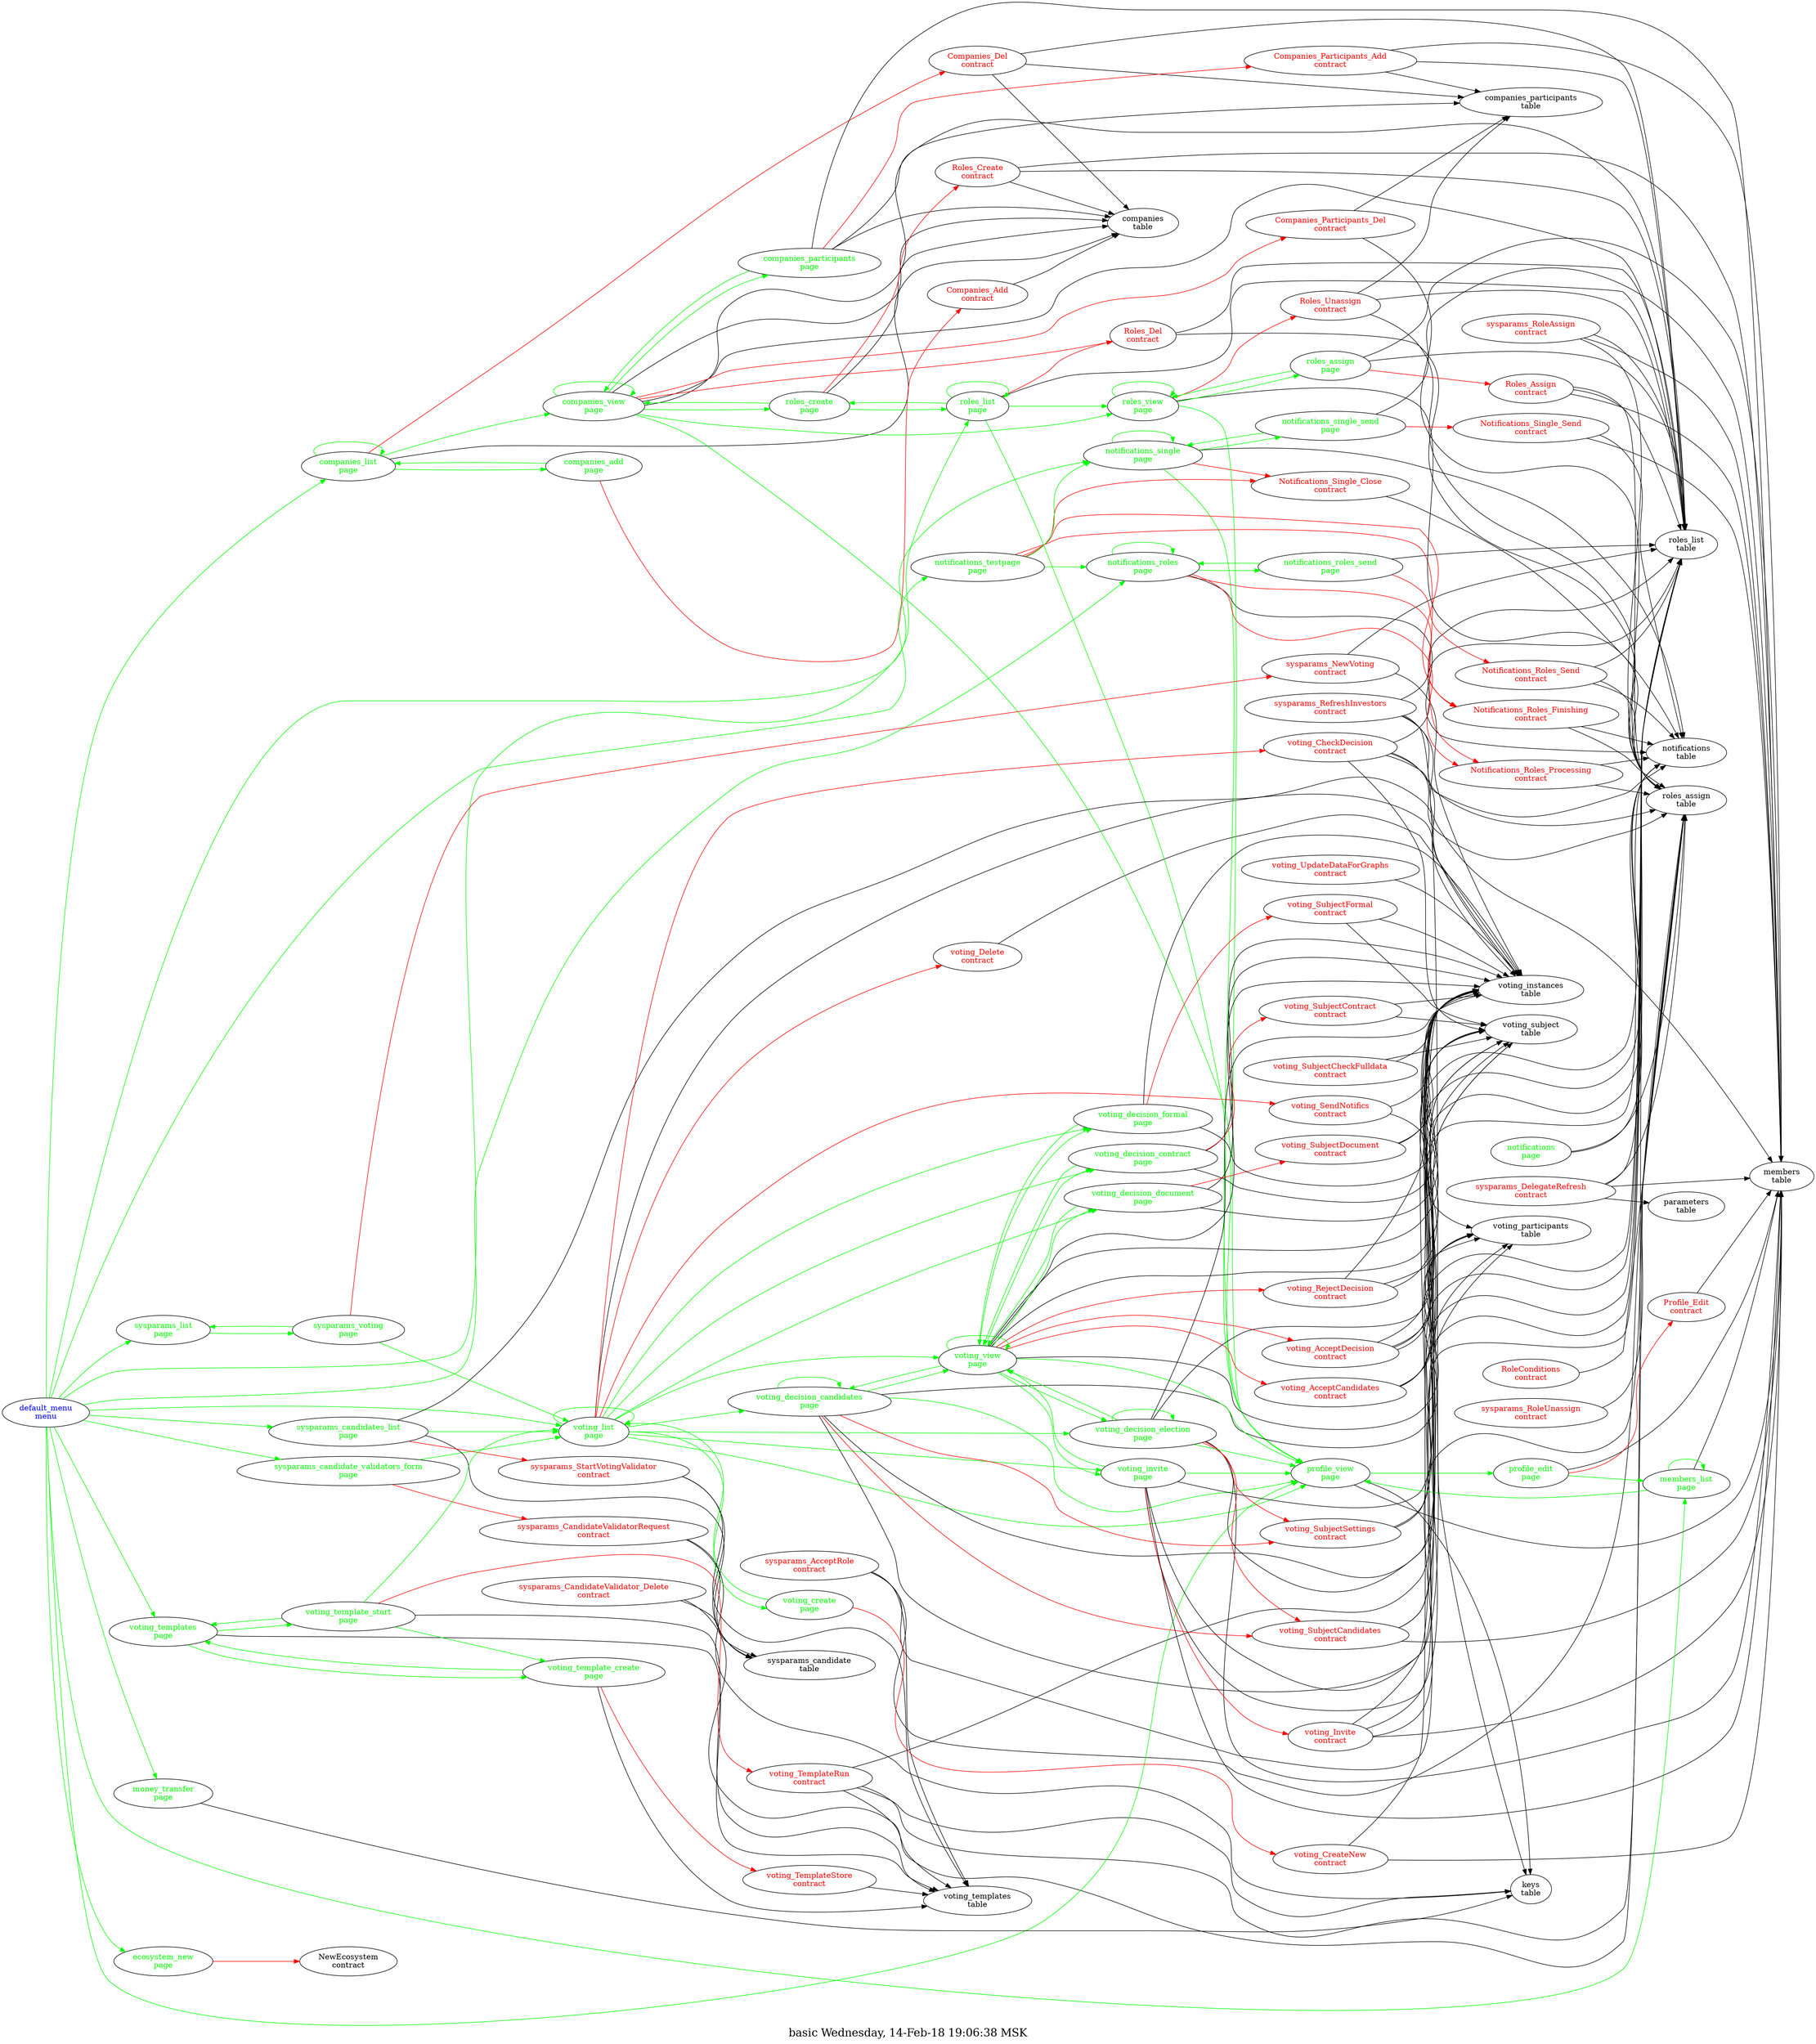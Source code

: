 digraph G {
fontsize="20.0";
label="basic Wednesday, 14-Feb-18 19:06:38 MSK";
rankdir=LR;
"Companies_Add\ncontract" -> "companies\ntable"
"Companies_Add\ncontract" [fontcolor=red, group=contracts];
"Companies_Del\ncontract" -> "roles_list\ntable"
"Companies_Del\ncontract" -> "companies_participants\ntable"
"Companies_Del\ncontract" -> "companies\ntable"
"Companies_Del\ncontract" [fontcolor=red, group=contracts];
"Companies_Participants_Add\ncontract" -> "members\ntable"
"Companies_Participants_Add\ncontract" -> "roles_list\ntable"
"Companies_Participants_Add\ncontract" -> "companies_participants\ntable"
"Companies_Participants_Add\ncontract" [fontcolor=red, group=contracts];
"Companies_Participants_Del\ncontract" -> "companies_participants\ntable"
"Companies_Participants_Del\ncontract" -> "roles_assign\ntable"
"Companies_Participants_Del\ncontract" [fontcolor=red, group=contracts];
"Notifications_Roles_Finishing\ncontract" -> "notifications\ntable"
"Notifications_Roles_Finishing\ncontract" -> "roles_assign\ntable"
"Notifications_Roles_Finishing\ncontract" [fontcolor=red, group=contracts];
"Notifications_Roles_Processing\ncontract" -> "notifications\ntable"
"Notifications_Roles_Processing\ncontract" -> "roles_assign\ntable"
"Notifications_Roles_Processing\ncontract" [fontcolor=red, group=contracts];
"Notifications_Roles_Send\ncontract" -> "roles_assign\ntable"
"Notifications_Roles_Send\ncontract" -> "roles_list\ntable"
"Notifications_Roles_Send\ncontract" -> "notifications\ntable"
"Notifications_Roles_Send\ncontract" [fontcolor=red, group=contracts];
"Notifications_Single_Close\ncontract" -> "notifications\ntable"
"Notifications_Single_Close\ncontract" [fontcolor=red, group=contracts];
"Notifications_Single_Send\ncontract" -> "members\ntable"
"Notifications_Single_Send\ncontract" -> "notifications\ntable"
"Notifications_Single_Send\ncontract" [fontcolor=red, group=contracts];
"Profile_Edit\ncontract" -> "members\ntable"
"Profile_Edit\ncontract" [fontcolor=red, group=contracts];
"RoleConditions\ncontract" -> "roles_assign\ntable"
"RoleConditions\ncontract" [fontcolor=red, group=contracts];
"Roles_Assign\ncontract" -> "roles_list\ntable"
"Roles_Assign\ncontract" -> "members\ntable"
"Roles_Assign\ncontract" -> "roles_assign\ntable"
"Roles_Assign\ncontract" [fontcolor=red, group=contracts];
"Roles_Create\ncontract" -> "companies\ntable"
"Roles_Create\ncontract" -> "members\ntable"
"Roles_Create\ncontract" -> "roles_list\ntable"
"Roles_Create\ncontract" [fontcolor=red, group=contracts];
"Roles_Del\ncontract" -> "roles_list\ntable"
"Roles_Del\ncontract" -> "roles_assign\ntable"
"Roles_Del\ncontract" [fontcolor=red, group=contracts];
"Roles_Unassign\ncontract" -> "roles_assign\ntable"
"Roles_Unassign\ncontract" -> "roles_list\ntable"
"Roles_Unassign\ncontract" -> "companies_participants\ntable"
"Roles_Unassign\ncontract" [fontcolor=red, group=contracts];
"sysparams_AcceptRole\ncontract" -> "voting_templates\ntable"
"sysparams_AcceptRole\ncontract" -> "roles_list\ntable"
"sysparams_AcceptRole\ncontract" -> "roles_assign\ntable"
"sysparams_AcceptRole\ncontract" [fontcolor=red, group=contracts];
"sysparams_CandidateValidatorRequest\ncontract" -> "keys\ntable"
"sysparams_CandidateValidatorRequest\ncontract" -> "sysparams_candidate\ntable"
"sysparams_CandidateValidatorRequest\ncontract" [fontcolor=red, group=contracts];
"sysparams_CandidateValidator_Delete\ncontract" -> "sysparams_candidate\ntable"
"sysparams_CandidateValidator_Delete\ncontract" -> "roles_assign\ntable"
"sysparams_CandidateValidator_Delete\ncontract" [fontcolor=red, group=contracts];
"sysparams_DelegateRefresh\ncontract" -> "roles_list\ntable"
"sysparams_DelegateRefresh\ncontract" -> "parameters\ntable"
"sysparams_DelegateRefresh\ncontract" -> "roles_assign\ntable"
"sysparams_DelegateRefresh\ncontract" -> "members\ntable"
"sysparams_DelegateRefresh\ncontract" [fontcolor=red, group=contracts];
"sysparams_NewVoting\ncontract" -> "voting_instances\ntable"
"sysparams_NewVoting\ncontract" -> "roles_list\ntable"
"sysparams_NewVoting\ncontract" [fontcolor=red, group=contracts];
"sysparams_RefreshInvestors\ncontract" -> "roles_list\ntable"
"sysparams_RefreshInvestors\ncontract" -> "roles_assign\ntable"
"sysparams_RefreshInvestors\ncontract" -> "members\ntable"
"sysparams_RefreshInvestors\ncontract" -> "keys\ntable"
"sysparams_RefreshInvestors\ncontract" [fontcolor=red, group=contracts];
"sysparams_RoleAssign\ncontract" -> "roles_list\ntable"
"sysparams_RoleAssign\ncontract" -> "members\ntable"
"sysparams_RoleAssign\ncontract" -> "roles_assign\ntable"
"sysparams_RoleAssign\ncontract" [fontcolor=red, group=contracts];
"sysparams_RoleUnassign\ncontract" -> "roles_assign\ntable"
"sysparams_RoleUnassign\ncontract" [fontcolor=red, group=contracts];
"sysparams_StartVotingValidator\ncontract" -> "voting_templates\ntable"
"sysparams_StartVotingValidator\ncontract" -> "sysparams_candidate\ntable"
"sysparams_StartVotingValidator\ncontract" [fontcolor=red, group=contracts];
"voting_AcceptCandidates\ncontract" -> "voting_instances\ntable"
"voting_AcceptCandidates\ncontract" -> "voting_subject\ntable"
"voting_AcceptCandidates\ncontract" -> "voting_participants\ntable"
"voting_AcceptCandidates\ncontract" -> "notifications\ntable"
"voting_AcceptCandidates\ncontract" [fontcolor=red, group=contracts];
"voting_AcceptDecision\ncontract" -> "voting_instances\ntable"
"voting_AcceptDecision\ncontract" -> "voting_subject\ntable"
"voting_AcceptDecision\ncontract" -> "voting_participants\ntable"
"voting_AcceptDecision\ncontract" -> "notifications\ntable"
"voting_AcceptDecision\ncontract" [fontcolor=red, group=contracts];
"voting_CheckDecision\ncontract" -> "voting_instances\ntable"
"voting_CheckDecision\ncontract" -> "voting_subject\ntable"
"voting_CheckDecision\ncontract" -> "notifications\ntable"
"voting_CheckDecision\ncontract" -> "roles_list\ntable"
"voting_CheckDecision\ncontract" -> "roles_assign\ntable"
"voting_CheckDecision\ncontract" [fontcolor=red, group=contracts];
"voting_CreateNew\ncontract" -> "members\ntable"
"voting_CreateNew\ncontract" -> "voting_instances\ntable"
"voting_CreateNew\ncontract" [fontcolor=red, group=contracts];
"voting_Delete\ncontract" -> "voting_instances\ntable"
"voting_Delete\ncontract" [fontcolor=red, group=contracts];
"voting_Invite\ncontract" -> "voting_instances\ntable"
"voting_Invite\ncontract" -> "voting_participants\ntable"
"voting_Invite\ncontract" -> "members\ntable"
"voting_Invite\ncontract" -> "roles_assign\ntable"
"voting_Invite\ncontract" [fontcolor=red, group=contracts];
"voting_RejectDecision\ncontract" -> "voting_instances\ntable"
"voting_RejectDecision\ncontract" -> "voting_participants\ntable"
"voting_RejectDecision\ncontract" -> "notifications\ntable"
"voting_RejectDecision\ncontract" [fontcolor=red, group=contracts];
"voting_SendNotifics\ncontract" -> "voting_instances\ntable"
"voting_SendNotifics\ncontract" -> "voting_participants\ntable"
"voting_SendNotifics\ncontract" [fontcolor=red, group=contracts];
"voting_SubjectCandidates\ncontract" -> "voting_instances\ntable"
"voting_SubjectCandidates\ncontract" -> "voting_subject\ntable"
"voting_SubjectCandidates\ncontract" -> "members\ntable"
"voting_SubjectCandidates\ncontract" [fontcolor=red, group=contracts];
"voting_SubjectCheckFulldata\ncontract" -> "voting_instances\ntable"
"voting_SubjectCheckFulldata\ncontract" -> "voting_subject\ntable"
"voting_SubjectCheckFulldata\ncontract" [fontcolor=red, group=contracts];
"voting_SubjectContract\ncontract" -> "voting_instances\ntable"
"voting_SubjectContract\ncontract" -> "voting_subject\ntable"
"voting_SubjectContract\ncontract" [fontcolor=red, group=contracts];
"voting_SubjectDocument\ncontract" -> "voting_instances\ntable"
"voting_SubjectDocument\ncontract" -> "voting_subject\ntable"
"voting_SubjectDocument\ncontract" [fontcolor=red, group=contracts];
"voting_SubjectFormal\ncontract" -> "voting_instances\ntable"
"voting_SubjectFormal\ncontract" -> "voting_subject\ntable"
"voting_SubjectFormal\ncontract" [fontcolor=red, group=contracts];
"voting_SubjectSettings\ncontract" -> "voting_instances\ntable"
"voting_SubjectSettings\ncontract" -> "roles_list\ntable"
"voting_SubjectSettings\ncontract" [fontcolor=red, group=contracts];
"voting_TemplateRun\ncontract" -> "voting_templates\ntable"
"voting_TemplateRun\ncontract" -> "keys\ntable"
"voting_TemplateRun\ncontract" -> "voting_instances\ntable"
"voting_TemplateRun\ncontract" -> "roles_list\ntable"
"voting_TemplateRun\ncontract" [fontcolor=red, group=contracts];
"voting_TemplateStore\ncontract" -> "voting_templates\ntable"
"voting_TemplateStore\ncontract" [fontcolor=red, group=contracts];
"voting_UpdateDataForGraphs\ncontract" -> "voting_instances\ntable"
"voting_UpdateDataForGraphs\ncontract" [fontcolor=red, group=contracts];
"default_menu\nmenu" -> "profile_view\npage"  [ color=green ]
"default_menu\nmenu" -> "members_list\npage"  [ color=green ]
"default_menu\nmenu" -> "companies_list\npage"  [ color=green ]
"default_menu\nmenu" -> "roles_list\npage"  [ color=green ]
"default_menu\nmenu" -> "notifications_single\npage"  [ color=green ]
"default_menu\nmenu" -> "notifications_roles\npage"  [ color=green ]
"default_menu\nmenu" -> "notifications_testpage\npage"  [ color=green ]
"default_menu\nmenu" -> "voting_list\npage"  [ color=green ]
"default_menu\nmenu" -> "voting_templates\npage"  [ color=green ]
"default_menu\nmenu" -> "sysparams_candidate_validators_form\npage"  [ color=green ]
"default_menu\nmenu" -> "sysparams_candidates_list\npage"  [ color=green ]
"default_menu\nmenu" -> "money_transfer\npage"  [ color=green ]
"default_menu\nmenu" -> "ecosystem_new\npage"  [ color=green ]
"default_menu\nmenu" -> "sysparams_list\npage"  [ color=green ]
"default_menu\nmenu" [fontcolor=blue, group=menus];
"companies_add\npage" -> "Companies_Add\ncontract"  [ color=red ]
"companies_add\npage" -> "companies_list\npage"  [ color=green ]
"companies_add\npage" [fontcolor=green, group=pages];
"companies_list\npage" -> "Companies_Del\ncontract"  [ color=red ]
"companies_list\npage" -> "companies\ntable"
"companies_list\npage" -> "companies_view\npage"  [ color=green ]
"companies_list\npage" -> "companies_list\npage"  [ color=green ]
"companies_list\npage" -> "companies_add\npage"  [ color=green ]
"companies_list\npage" [fontcolor=green, group=pages];
"companies_participants\npage" -> "Companies_Participants_Add\ncontract"  [ color=red ]
"companies_participants\npage" -> "companies\ntable"
"companies_participants\npage" -> "members\ntable"
"companies_participants\npage" -> "roles_list\ntable"
"companies_participants\npage" -> "companies_view\npage"  [ color=green ]
"companies_participants\npage" [fontcolor=green, group=pages];
"companies_view\npage" -> "Roles_Del\ncontract"  [ color=red ]
"companies_view\npage" -> "Companies_Participants_Del\ncontract"  [ color=red ]
"companies_view\npage" -> "companies\ntable"
"companies_view\npage" -> "roles_list\ntable"
"companies_view\npage" -> "companies_participants\ntable"
"companies_view\npage" -> "roles_view\npage"  [ color=green ]
"companies_view\npage" -> "companies_view\npage"  [ color=green ]
"companies_view\npage" -> "roles_create\npage"  [ color=green ]
"companies_view\npage" -> "profile_view\npage"  [ color=green ]
"companies_view\npage" -> "companies_participants\npage"  [ color=green ]
"companies_view\npage" [fontcolor=green, group=pages];
"ecosystem_new\npage" -> "NewEcosystem\ncontract"  [ color=red ]
"ecosystem_new\npage" [fontcolor=green, group=pages];
"members_list\npage" -> "members\ntable"
"members_list\npage" -> "profile_view\npage"  [ color=green ]
"members_list\npage" -> "members_list\npage"  [ color=green ]
"members_list\npage" [fontcolor=green, group=pages];
"money_transfer\npage" -> "keys\ntable"
"money_transfer\npage" [fontcolor=green, group=pages];
"notifications\npage" -> "notifications\ntable"
"notifications\npage" -> "roles_assign\ntable"
"notifications\npage" [fontcolor=green, group=pages];
"notifications_roles\npage" -> "Notifications_Roles_Processing\ncontract"  [ color=red ]
"notifications_roles\npage" -> "Notifications_Roles_Finishing\ncontract"  [ color=red ]
"notifications_roles\npage" -> "notifications\ntable"
"notifications_roles\npage" -> "notifications_roles\npage"  [ color=green ]
"notifications_roles\npage" -> "notifications_roles_send\npage"  [ color=green ]
"notifications_roles\npage" [fontcolor=green, group=pages];
"notifications_roles_send\npage" -> "Notifications_Roles_Send\ncontract"  [ color=red ]
"notifications_roles_send\npage" -> "roles_list\ntable"
"notifications_roles_send\npage" -> "notifications_roles\npage"  [ color=green ]
"notifications_roles_send\npage" [fontcolor=green, group=pages];
"notifications_single\npage" -> "Notifications_Single_Close\ncontract"  [ color=red ]
"notifications_single\npage" -> "notifications\ntable"
"notifications_single\npage" -> "profile_view\npage"  [ color=green ]
"notifications_single\npage" -> "notifications_single\npage"  [ color=green ]
"notifications_single\npage" -> "notifications_single_send\npage"  [ color=green ]
"notifications_single\npage" [fontcolor=green, group=pages];
"notifications_single_send\npage" -> "Notifications_Single_Send\ncontract"  [ color=red ]
"notifications_single_send\npage" -> "members\ntable"
"notifications_single_send\npage" -> "notifications_single\npage"  [ color=green ]
"notifications_single_send\npage" [fontcolor=green, group=pages];
"notifications_testpage\npage" -> "Notifications_Single_Close\ncontract"  [ color=red ]
"notifications_testpage\npage" -> "Notifications_Roles_Processing\ncontract"  [ color=red ]
"notifications_testpage\npage" -> "Notifications_Roles_Finishing\ncontract"  [ color=red ]
"notifications_testpage\npage" -> "notifications_single\npage"  [ color=green ]
"notifications_testpage\npage" -> "notifications_roles\npage"  [ color=green ]
"notifications_testpage\npage" [fontcolor=green, group=pages];
"profile_edit\npage" -> "Profile_Edit\ncontract"  [ color=red ]
"profile_edit\npage" -> "members\ntable"
"profile_edit\npage" -> "members_list\npage"  [ color=green ]
"profile_edit\npage" [fontcolor=green, group=pages];
"profile_view\npage" -> "members\ntable"
"profile_view\npage" -> "keys\ntable"
"profile_view\npage" -> "profile_edit\npage"  [ color=green ]
"profile_view\npage" [fontcolor=green, group=pages];
"roles_assign\npage" -> "Roles_Assign\ncontract"  [ color=red ]
"roles_assign\npage" -> "roles_list\ntable"
"roles_assign\npage" -> "members\ntable"
"roles_assign\npage" -> "roles_view\npage"  [ color=green ]
"roles_assign\npage" [fontcolor=green, group=pages];
"roles_create\npage" -> "Roles_Create\ncontract"  [ color=red ]
"roles_create\npage" -> "companies\ntable"
"roles_create\npage" -> "companies_view\npage"  [ color=green ]
"roles_create\npage" -> "roles_list\npage"  [ color=green ]
"roles_create\npage" [fontcolor=green, group=pages];
"roles_list\npage" -> "Roles_Del\ncontract"  [ color=red ]
"roles_list\npage" -> "roles_list\ntable"
"roles_list\npage" -> "profile_view\npage"  [ color=green ]
"roles_list\npage" -> "roles_view\npage"  [ color=green ]
"roles_list\npage" -> "roles_list\npage"  [ color=green ]
"roles_list\npage" -> "roles_create\npage"  [ color=green ]
"roles_list\npage" [fontcolor=green, group=pages];
"roles_view\npage" -> "Roles_Unassign\ncontract"  [ color=red ]
"roles_view\npage" -> "roles_assign\ntable"
"roles_view\npage" -> "profile_view\npage"  [ color=green ]
"roles_view\npage" -> "roles_view\npage"  [ color=green ]
"roles_view\npage" -> "roles_assign\npage"  [ color=green ]
"roles_view\npage" [fontcolor=green, group=pages];
"sysparams_candidate_validators_form\npage" -> "sysparams_CandidateValidatorRequest\ncontract"  [ color=red ]
"sysparams_candidate_validators_form\npage" -> "voting_list\npage"  [ color=green ]
"sysparams_candidate_validators_form\npage" [fontcolor=green, group=pages];
"sysparams_candidates_list\npage" -> "sysparams_StartVotingValidator\ncontract"  [ color=red ]
"sysparams_candidates_list\npage" -> "sysparams_candidate\ntable"
"sysparams_candidates_list\npage" -> "voting_instances\ntable"
"sysparams_candidates_list\npage" -> "voting_list\npage"  [ color=green ]
"sysparams_candidates_list\npage" [fontcolor=green, group=pages];
"sysparams_list\npage" -> "sysparams_voting\npage"  [ color=green ]
"sysparams_list\npage" [fontcolor=green, group=pages];
"sysparams_voting\npage" -> "sysparams_NewVoting\ncontract"  [ color=red ]
"sysparams_voting\npage" -> "sysparams_list\npage"  [ color=green ]
"sysparams_voting\npage" -> "voting_list\npage"  [ color=green ]
"sysparams_voting\npage" [fontcolor=green, group=pages];
"voting_create\npage" -> "voting_CreateNew\ncontract"  [ color=red ]
"voting_create\npage" -> "voting_list\npage"  [ color=green ]
"voting_create\npage" [fontcolor=green, group=pages];
"voting_decision_candidates\npage" -> "voting_SubjectCandidates\ncontract"  [ color=red ]
"voting_decision_candidates\npage" -> "voting_SubjectSettings\ncontract"  [ color=red ]
"voting_decision_candidates\npage" -> "voting_instances\ntable"
"voting_decision_candidates\npage" -> "voting_subject\ntable"
"voting_decision_candidates\npage" -> "roles_list\ntable"
"voting_decision_candidates\npage" -> "voting_decision_candidates\npage"  [ color=green ]
"voting_decision_candidates\npage" -> "profile_view\npage"  [ color=green ]
"voting_decision_candidates\npage" -> "voting_view\npage"  [ color=green ]
"voting_decision_candidates\npage" [fontcolor=green, group=pages];
"voting_decision_contract\npage" -> "voting_SubjectContract\ncontract"  [ color=red ]
"voting_decision_contract\npage" -> "voting_instances\ntable"
"voting_decision_contract\npage" -> "voting_subject\ntable"
"voting_decision_contract\npage" -> "voting_view\npage"  [ color=green ]
"voting_decision_contract\npage" [fontcolor=green, group=pages];
"voting_decision_document\npage" -> "voting_SubjectDocument\ncontract"  [ color=red ]
"voting_decision_document\npage" -> "voting_instances\ntable"
"voting_decision_document\npage" -> "voting_subject\ntable"
"voting_decision_document\npage" -> "voting_view\npage"  [ color=green ]
"voting_decision_document\npage" [fontcolor=green, group=pages];
"voting_decision_election\npage" -> "voting_SubjectCandidates\ncontract"  [ color=red ]
"voting_decision_election\npage" -> "voting_SubjectSettings\ncontract"  [ color=red ]
"voting_decision_election\npage" -> "voting_instances\ntable"
"voting_decision_election\npage" -> "members\ntable"
"voting_decision_election\npage" -> "voting_subject\ntable"
"voting_decision_election\npage" -> "roles_list\ntable"
"voting_decision_election\npage" -> "voting_decision_election\npage"  [ color=green ]
"voting_decision_election\npage" -> "profile_view\npage"  [ color=green ]
"voting_decision_election\npage" -> "voting_view\npage"  [ color=green ]
"voting_decision_election\npage" [fontcolor=green, group=pages];
"voting_decision_formal\npage" -> "voting_SubjectFormal\ncontract"  [ color=red ]
"voting_decision_formal\npage" -> "voting_instances\ntable"
"voting_decision_formal\npage" -> "voting_subject\ntable"
"voting_decision_formal\npage" -> "voting_view\npage"  [ color=green ]
"voting_decision_formal\npage" [fontcolor=green, group=pages];
"voting_invite\npage" -> "voting_Invite\ncontract"  [ color=red ]
"voting_invite\npage" -> "voting_instances\ntable"
"voting_invite\npage" -> "voting_participants\ntable"
"voting_invite\npage" -> "members\ntable"
"voting_invite\npage" -> "roles_list\ntable"
"voting_invite\npage" -> "profile_view\npage"  [ color=green ]
"voting_invite\npage" -> "voting_view\npage"  [ color=green ]
"voting_invite\npage" [fontcolor=green, group=pages];
"voting_list\npage" -> "voting_SendNotifics\ncontract"  [ color=red ]
"voting_list\npage" -> "voting_CheckDecision\ncontract"  [ color=red ]
"voting_list\npage" -> "voting_Delete\ncontract"  [ color=red ]
"voting_list\npage" -> "voting_instances\ntable"
"voting_list\npage" -> "voting_view\npage"  [ color=green ]
"voting_list\npage" -> "voting_decision_candidates\npage"  [ color=green ]
"voting_list\npage" -> "voting_decision_election\npage"  [ color=green ]
"voting_list\npage" -> "voting_decision_document\npage"  [ color=green ]
"voting_list\npage" -> "voting_decision_formal\npage"  [ color=green ]
"voting_list\npage" -> "voting_decision_contract\npage"  [ color=green ]
"voting_list\npage" -> "voting_invite\npage"  [ color=green ]
"voting_list\npage" -> "voting_list\npage"  [ color=green ]
"voting_list\npage" -> "profile_view\npage"  [ color=green ]
"voting_list\npage" -> "voting_create\npage"  [ color=green ]
"voting_list\npage" [fontcolor=green, group=pages];
"voting_template_create\npage" -> "voting_TemplateStore\ncontract"  [ color=red ]
"voting_template_create\npage" -> "voting_templates\ntable"
"voting_template_create\npage" -> "voting_templates\npage"  [ color=green ]
"voting_template_create\npage" [fontcolor=green, group=pages];
"voting_template_start\npage" -> "voting_TemplateRun\ncontract"  [ color=red ]
"voting_template_start\npage" -> "voting_templates\ntable"
"voting_template_start\npage" -> "voting_templates\npage"  [ color=green ]
"voting_template_start\npage" -> "voting_template_create\npage"  [ color=green ]
"voting_template_start\npage" -> "voting_list\npage"  [ color=green ]
"voting_template_start\npage" [fontcolor=green, group=pages];
"voting_templates\npage" -> "voting_templates\ntable"
"voting_templates\npage" -> "voting_template_start\npage"  [ color=green ]
"voting_templates\npage" -> "voting_template_create\npage"  [ color=green ]
"voting_templates\npage" [fontcolor=green, group=pages];
"voting_view\npage" -> "voting_AcceptCandidates\ncontract"  [ color=red ]
"voting_view\npage" -> "voting_RejectDecision\ncontract"  [ color=red ]
"voting_view\npage" -> "voting_AcceptDecision\ncontract"  [ color=red ]
"voting_view\npage" -> "voting_instances\ntable"
"voting_view\npage" -> "voting_participants\ntable"
"voting_view\npage" -> "roles_list\ntable"
"voting_view\npage" -> "voting_subject\ntable"
"voting_view\npage" -> "profile_view\npage"  [ color=green ]
"voting_view\npage" -> "voting_view\npage"  [ color=green ]
"voting_view\npage" -> "voting_decision_candidates\npage"  [ color=green ]
"voting_view\npage" -> "voting_decision_election\npage"  [ color=green ]
"voting_view\npage" -> "voting_decision_document\npage"  [ color=green ]
"voting_view\npage" -> "voting_decision_formal\npage"  [ color=green ]
"voting_view\npage" -> "voting_decision_contract\npage"  [ color=green ]
"voting_view\npage" -> "voting_invite\npage"  [ color=green ]
"voting_view\npage" [fontcolor=green, group=pages];
}
